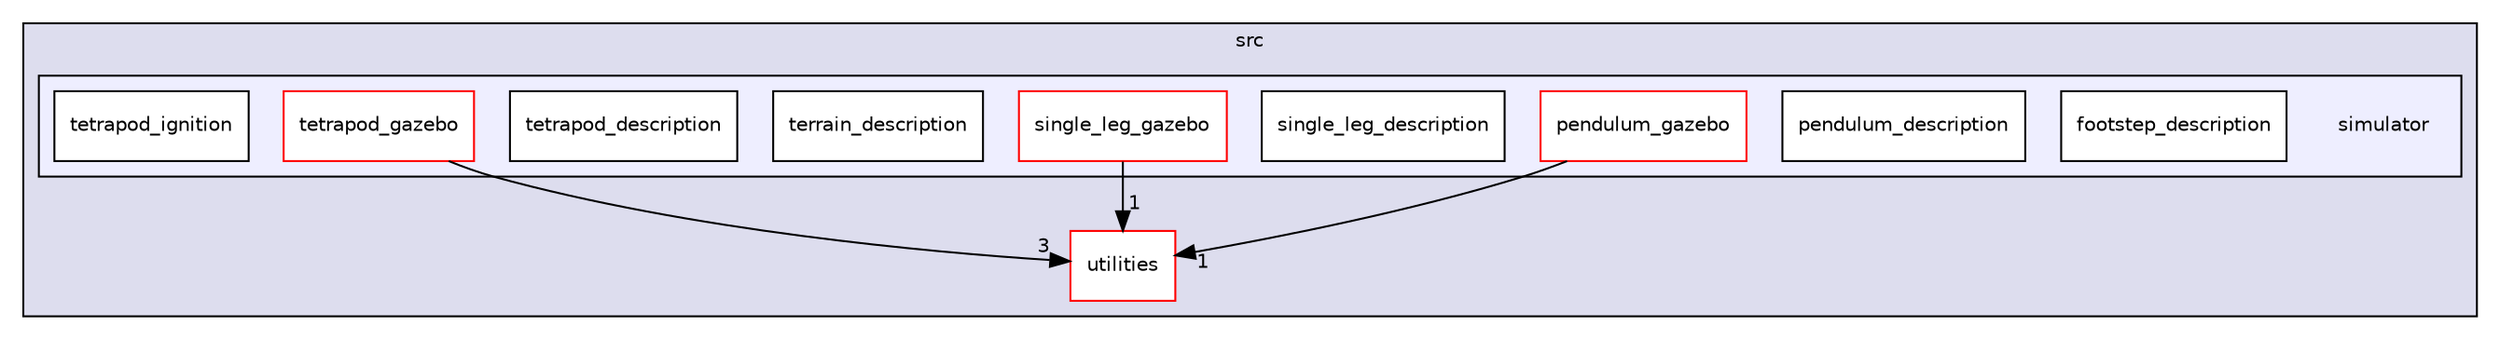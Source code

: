 digraph "catkin_ws/src/simulator" {
  compound=true
  node [ fontsize="10", fontname="Helvetica"];
  edge [ labelfontsize="10", labelfontname="Helvetica"];
  subgraph clusterdir_7c859f3878cb32062c29919224ce2290 {
    graph [ bgcolor="#ddddee", pencolor="black", label="src" fontname="Helvetica", fontsize="10", URL="dir_7c859f3878cb32062c29919224ce2290.html"]
  dir_ccddda87566ee263eec2f42a65371c71 [shape=box label="utilities" fillcolor="white" style="filled" color="red" URL="dir_ccddda87566ee263eec2f42a65371c71.html"];
  subgraph clusterdir_9956b5c6b5de7171c18b9164a501b484 {
    graph [ bgcolor="#eeeeff", pencolor="black", label="" URL="dir_9956b5c6b5de7171c18b9164a501b484.html"];
    dir_9956b5c6b5de7171c18b9164a501b484 [shape=plaintext label="simulator"];
  dir_67719d95d5080d30b67e9e2213f1e6d5 [shape=box label="footstep_description" fillcolor="white" style="filled" URL="dir_67719d95d5080d30b67e9e2213f1e6d5.html"];
  dir_cb4c368778696d4c8d2b02451ea4238e [shape=box label="pendulum_description" fillcolor="white" style="filled" URL="dir_cb4c368778696d4c8d2b02451ea4238e.html"];
  dir_1d4ffe4300b5e12c663632bc8fb2a832 [shape=box label="pendulum_gazebo" fillcolor="white" style="filled" color="red" URL="dir_1d4ffe4300b5e12c663632bc8fb2a832.html"];
  dir_372ef6954ccff7df7af3cf0679b84375 [shape=box label="single_leg_description" fillcolor="white" style="filled" URL="dir_372ef6954ccff7df7af3cf0679b84375.html"];
  dir_6c2c4415a37519030cd6e567d0490377 [shape=box label="single_leg_gazebo" fillcolor="white" style="filled" color="red" URL="dir_6c2c4415a37519030cd6e567d0490377.html"];
  dir_c8ae1f5b09ec0ba51ccc72b6f62e35dd [shape=box label="terrain_description" fillcolor="white" style="filled" URL="dir_c8ae1f5b09ec0ba51ccc72b6f62e35dd.html"];
  dir_663f649d52b36f731d11d48d9e02927d [shape=box label="tetrapod_description" fillcolor="white" style="filled" URL="dir_663f649d52b36f731d11d48d9e02927d.html"];
  dir_979bcd87a29dc26e5d00bc10f6f56e83 [shape=box label="tetrapod_gazebo" fillcolor="white" style="filled" color="red" URL="dir_979bcd87a29dc26e5d00bc10f6f56e83.html"];
  dir_1f6d9b66e7affc1c36d7368e56a3b4b2 [shape=box label="tetrapod_ignition" fillcolor="white" style="filled" URL="dir_1f6d9b66e7affc1c36d7368e56a3b4b2.html"];
  }
  }
  dir_6c2c4415a37519030cd6e567d0490377->dir_ccddda87566ee263eec2f42a65371c71 [headlabel="1", labeldistance=1.5 headhref="dir_000029_000034.html"];
  dir_1d4ffe4300b5e12c663632bc8fb2a832->dir_ccddda87566ee263eec2f42a65371c71 [headlabel="1", labeldistance=1.5 headhref="dir_000027_000034.html"];
  dir_979bcd87a29dc26e5d00bc10f6f56e83->dir_ccddda87566ee263eec2f42a65371c71 [headlabel="3", labeldistance=1.5 headhref="dir_000032_000034.html"];
}
